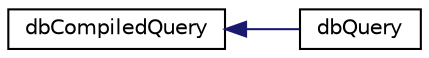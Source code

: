 digraph "Graphical Class Hierarchy"
{
 // INTERACTIVE_SVG=YES
 // LATEX_PDF_SIZE
  edge [fontname="Helvetica",fontsize="10",labelfontname="Helvetica",labelfontsize="10"];
  node [fontname="Helvetica",fontsize="10",shape=record];
  rankdir="LR";
  Node0 [label="dbCompiledQuery",height=0.2,width=0.4,color="black", fillcolor="white", style="filled",URL="$classdbCompiledQuery.html",tooltip=" "];
  Node0 -> Node1 [dir="back",color="midnightblue",fontsize="10",style="solid",fontname="Helvetica"];
  Node1 [label="dbQuery",height=0.2,width=0.4,color="black", fillcolor="white", style="filled",URL="$classdbQuery.html",tooltip=" "];
}
